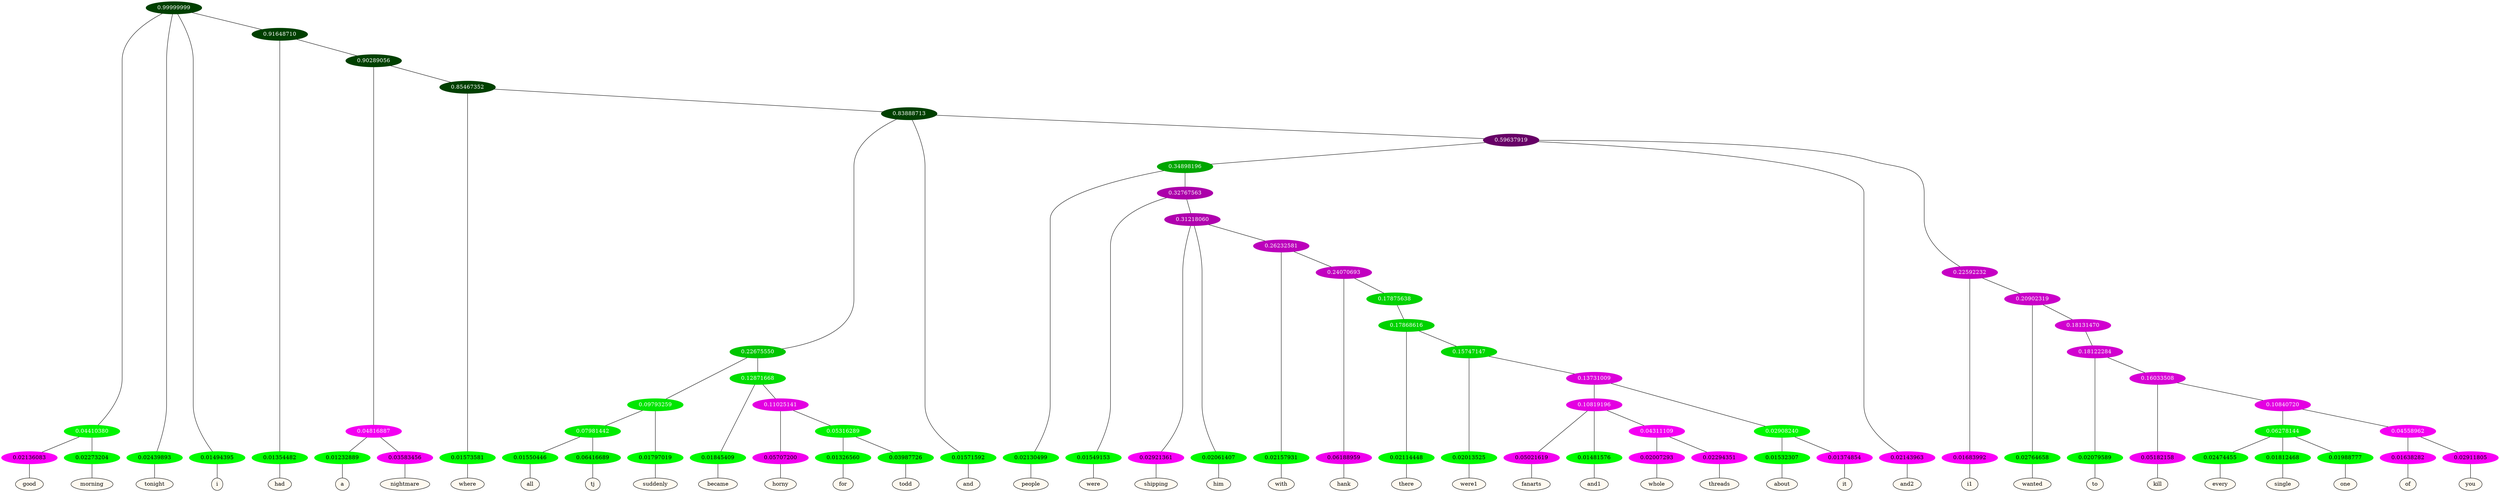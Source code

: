 graph {
	node [format=png height=0.15 nodesep=0.001 ordering=out overlap=prism overlap_scaling=0.01 ranksep=0.001 ratio=0.2 style=filled width=0.15]
	{
		rank=same
		a_w_5 [label=good color=black fillcolor=floralwhite style="filled,solid"]
		a_w_6 [label=morning color=black fillcolor=floralwhite style="filled,solid"]
		a_w_2 [label=tonight color=black fillcolor=floralwhite style="filled,solid"]
		a_w_3 [label=i color=black fillcolor=floralwhite style="filled,solid"]
		a_w_7 [label=had color=black fillcolor=floralwhite style="filled,solid"]
		a_w_11 [label=a color=black fillcolor=floralwhite style="filled,solid"]
		a_w_12 [label=nightmare color=black fillcolor=floralwhite style="filled,solid"]
		a_w_13 [label=where color=black fillcolor=floralwhite style="filled,solid"]
		a_w_31 [label=all color=black fillcolor=floralwhite style="filled,solid"]
		a_w_32 [label=tj color=black fillcolor=floralwhite style="filled,solid"]
		a_w_24 [label=suddenly color=black fillcolor=floralwhite style="filled,solid"]
		a_w_25 [label=became color=black fillcolor=floralwhite style="filled,solid"]
		a_w_33 [label=horny color=black fillcolor=floralwhite style="filled,solid"]
		a_w_39 [label=for color=black fillcolor=floralwhite style="filled,solid"]
		a_w_40 [label=todd color=black fillcolor=floralwhite style="filled,solid"]
		a_w_16 [label=and color=black fillcolor=floralwhite style="filled,solid"]
		a_w_27 [label=people color=black fillcolor=floralwhite style="filled,solid"]
		a_w_35 [label=were color=black fillcolor=floralwhite style="filled,solid"]
		a_w_41 [label=shipping color=black fillcolor=floralwhite style="filled,solid"]
		a_w_42 [label=him color=black fillcolor=floralwhite style="filled,solid"]
		a_w_45 [label=with color=black fillcolor=floralwhite style="filled,solid"]
		a_w_49 [label=hank color=black fillcolor=floralwhite style="filled,solid"]
		a_w_56 [label=there color=black fillcolor=floralwhite style="filled,solid"]
		a_w_63 [label=were1 color=black fillcolor=floralwhite style="filled,solid"]
		a_w_67 [label=fanarts color=black fillcolor=floralwhite style="filled,solid"]
		a_w_68 [label=and1 color=black fillcolor=floralwhite style="filled,solid"]
		a_w_72 [label=whole color=black fillcolor=floralwhite style="filled,solid"]
		a_w_73 [label=threads color=black fillcolor=floralwhite style="filled,solid"]
		a_w_70 [label=about color=black fillcolor=floralwhite style="filled,solid"]
		a_w_71 [label=it color=black fillcolor=floralwhite style="filled,solid"]
		a_w_21 [label=and2 color=black fillcolor=floralwhite style="filled,solid"]
		a_w_29 [label=i1 color=black fillcolor=floralwhite style="filled,solid"]
		a_w_37 [label=wanted color=black fillcolor=floralwhite style="filled,solid"]
		a_w_47 [label=to color=black fillcolor=floralwhite style="filled,solid"]
		a_w_51 [label=kill color=black fillcolor=floralwhite style="filled,solid"]
		a_w_58 [label=every color=black fillcolor=floralwhite style="filled,solid"]
		a_w_59 [label=single color=black fillcolor=floralwhite style="filled,solid"]
		a_w_60 [label=one color=black fillcolor=floralwhite style="filled,solid"]
		a_w_61 [label=of color=black fillcolor=floralwhite style="filled,solid"]
		a_w_62 [label=you color=black fillcolor=floralwhite style="filled,solid"]
	}
	a_n_5 -- a_w_5
	a_n_6 -- a_w_6
	a_n_2 -- a_w_2
	a_n_3 -- a_w_3
	a_n_7 -- a_w_7
	a_n_11 -- a_w_11
	a_n_12 -- a_w_12
	a_n_13 -- a_w_13
	a_n_31 -- a_w_31
	a_n_32 -- a_w_32
	a_n_24 -- a_w_24
	a_n_25 -- a_w_25
	a_n_33 -- a_w_33
	a_n_39 -- a_w_39
	a_n_40 -- a_w_40
	a_n_16 -- a_w_16
	a_n_27 -- a_w_27
	a_n_35 -- a_w_35
	a_n_41 -- a_w_41
	a_n_42 -- a_w_42
	a_n_45 -- a_w_45
	a_n_49 -- a_w_49
	a_n_56 -- a_w_56
	a_n_63 -- a_w_63
	a_n_67 -- a_w_67
	a_n_68 -- a_w_68
	a_n_72 -- a_w_72
	a_n_73 -- a_w_73
	a_n_70 -- a_w_70
	a_n_71 -- a_w_71
	a_n_21 -- a_w_21
	a_n_29 -- a_w_29
	a_n_37 -- a_w_37
	a_n_47 -- a_w_47
	a_n_51 -- a_w_51
	a_n_58 -- a_w_58
	a_n_59 -- a_w_59
	a_n_60 -- a_w_60
	a_n_61 -- a_w_61
	a_n_62 -- a_w_62
	{
		rank=same
		a_n_5 [label=0.02136083 color="0.835 1.000 0.979" fontcolor=black]
		a_n_6 [label=0.02273204 color="0.334 1.000 0.977" fontcolor=black]
		a_n_2 [label=0.02439893 color="0.334 1.000 0.976" fontcolor=black]
		a_n_3 [label=0.01494395 color="0.334 1.000 0.985" fontcolor=black]
		a_n_7 [label=0.01354482 color="0.334 1.000 0.986" fontcolor=black]
		a_n_11 [label=0.01232889 color="0.334 1.000 0.988" fontcolor=black]
		a_n_12 [label=0.03583456 color="0.835 1.000 0.964" fontcolor=black]
		a_n_13 [label=0.01573581 color="0.334 1.000 0.984" fontcolor=black]
		a_n_31 [label=0.01550446 color="0.334 1.000 0.984" fontcolor=black]
		a_n_32 [label=0.06416689 color="0.334 1.000 0.936" fontcolor=black]
		a_n_24 [label=0.01797019 color="0.334 1.000 0.982" fontcolor=black]
		a_n_25 [label=0.01845409 color="0.334 1.000 0.982" fontcolor=black]
		a_n_33 [label=0.05707200 color="0.835 1.000 0.943" fontcolor=black]
		a_n_39 [label=0.01326560 color="0.334 1.000 0.987" fontcolor=black]
		a_n_40 [label=0.03987726 color="0.334 1.000 0.960" fontcolor=black]
		a_n_16 [label=0.01571592 color="0.334 1.000 0.984" fontcolor=black]
		a_n_27 [label=0.02130499 color="0.334 1.000 0.979" fontcolor=black]
		a_n_35 [label=0.01549153 color="0.334 1.000 0.985" fontcolor=black]
		a_n_41 [label=0.02921361 color="0.835 1.000 0.971" fontcolor=black]
		a_n_42 [label=0.02061407 color="0.334 1.000 0.979" fontcolor=black]
		a_n_45 [label=0.02157931 color="0.334 1.000 0.978" fontcolor=black]
		a_n_49 [label=0.06188959 color="0.835 1.000 0.938" fontcolor=black]
		a_n_56 [label=0.02114448 color="0.334 1.000 0.979" fontcolor=black]
		a_n_63 [label=0.02013525 color="0.334 1.000 0.980" fontcolor=black]
		a_n_67 [label=0.05021619 color="0.835 1.000 0.950" fontcolor=black]
		a_n_68 [label=0.01481576 color="0.334 1.000 0.985" fontcolor=black]
		a_n_72 [label=0.02007293 color="0.835 1.000 0.980" fontcolor=black]
		a_n_73 [label=0.02294351 color="0.835 1.000 0.977" fontcolor=black]
		a_n_70 [label=0.01532307 color="0.334 1.000 0.985" fontcolor=black]
		a_n_71 [label=0.01374854 color="0.835 1.000 0.986" fontcolor=black]
		a_n_21 [label=0.02143963 color="0.835 1.000 0.979" fontcolor=black]
		a_n_29 [label=0.01683992 color="0.835 1.000 0.983" fontcolor=black]
		a_n_37 [label=0.02764658 color="0.334 1.000 0.972" fontcolor=black]
		a_n_47 [label=0.02079589 color="0.334 1.000 0.979" fontcolor=black]
		a_n_51 [label=0.05182158 color="0.835 1.000 0.948" fontcolor=black]
		a_n_58 [label=0.02474455 color="0.334 1.000 0.975" fontcolor=black]
		a_n_59 [label=0.01812468 color="0.334 1.000 0.982" fontcolor=black]
		a_n_60 [label=0.01988777 color="0.334 1.000 0.980" fontcolor=black]
		a_n_61 [label=0.01638282 color="0.835 1.000 0.984" fontcolor=black]
		a_n_62 [label=0.02911805 color="0.835 1.000 0.971" fontcolor=black]
	}
	a_n_0 [label=0.99999999 color="0.334 1.000 0.250" fontcolor=grey99]
	a_n_1 [label=0.04410380 color="0.334 1.000 0.956" fontcolor=grey99]
	a_n_0 -- a_n_1
	a_n_0 -- a_n_2
	a_n_0 -- a_n_3
	a_n_4 [label=0.91648710 color="0.334 1.000 0.250" fontcolor=grey99]
	a_n_0 -- a_n_4
	a_n_1 -- a_n_5
	a_n_1 -- a_n_6
	a_n_4 -- a_n_7
	a_n_8 [label=0.90289056 color="0.334 1.000 0.250" fontcolor=grey99]
	a_n_4 -- a_n_8
	a_n_9 [label=0.04816887 color="0.835 1.000 0.952" fontcolor=grey99]
	a_n_8 -- a_n_9
	a_n_10 [label=0.85467352 color="0.334 1.000 0.250" fontcolor=grey99]
	a_n_8 -- a_n_10
	a_n_9 -- a_n_11
	a_n_9 -- a_n_12
	a_n_10 -- a_n_13
	a_n_14 [label=0.83888713 color="0.334 1.000 0.250" fontcolor=grey99]
	a_n_10 -- a_n_14
	a_n_15 [label=0.22675550 color="0.334 1.000 0.773" fontcolor=grey99]
	a_n_14 -- a_n_15
	a_n_14 -- a_n_16
	a_n_17 [label=0.59637919 color="0.835 1.000 0.404" fontcolor=grey99]
	a_n_14 -- a_n_17
	a_n_18 [label=0.09793259 color="0.334 1.000 0.902" fontcolor=grey99]
	a_n_15 -- a_n_18
	a_n_19 [label=0.12871668 color="0.334 1.000 0.871" fontcolor=grey99]
	a_n_15 -- a_n_19
	a_n_20 [label=0.34898196 color="0.334 1.000 0.651" fontcolor=grey99]
	a_n_17 -- a_n_20
	a_n_17 -- a_n_21
	a_n_22 [label=0.22592232 color="0.835 1.000 0.774" fontcolor=grey99]
	a_n_17 -- a_n_22
	a_n_23 [label=0.07981442 color="0.334 1.000 0.920" fontcolor=grey99]
	a_n_18 -- a_n_23
	a_n_18 -- a_n_24
	a_n_19 -- a_n_25
	a_n_26 [label=0.11025141 color="0.835 1.000 0.890" fontcolor=grey99]
	a_n_19 -- a_n_26
	a_n_20 -- a_n_27
	a_n_28 [label=0.32767563 color="0.835 1.000 0.672" fontcolor=grey99]
	a_n_20 -- a_n_28
	a_n_22 -- a_n_29
	a_n_30 [label=0.20902319 color="0.835 1.000 0.791" fontcolor=grey99]
	a_n_22 -- a_n_30
	a_n_23 -- a_n_31
	a_n_23 -- a_n_32
	a_n_26 -- a_n_33
	a_n_34 [label=0.05316289 color="0.334 1.000 0.947" fontcolor=grey99]
	a_n_26 -- a_n_34
	a_n_28 -- a_n_35
	a_n_36 [label=0.31218060 color="0.835 1.000 0.688" fontcolor=grey99]
	a_n_28 -- a_n_36
	a_n_30 -- a_n_37
	a_n_38 [label=0.18131470 color="0.835 1.000 0.819" fontcolor=grey99]
	a_n_30 -- a_n_38
	a_n_34 -- a_n_39
	a_n_34 -- a_n_40
	a_n_36 -- a_n_41
	a_n_36 -- a_n_42
	a_n_43 [label=0.26232581 color="0.835 1.000 0.738" fontcolor=grey99]
	a_n_36 -- a_n_43
	a_n_44 [label=0.18122284 color="0.835 1.000 0.819" fontcolor=grey99]
	a_n_38 -- a_n_44
	a_n_43 -- a_n_45
	a_n_46 [label=0.24070693 color="0.835 1.000 0.759" fontcolor=grey99]
	a_n_43 -- a_n_46
	a_n_44 -- a_n_47
	a_n_48 [label=0.16033508 color="0.835 1.000 0.840" fontcolor=grey99]
	a_n_44 -- a_n_48
	a_n_46 -- a_n_49
	a_n_50 [label=0.17875638 color="0.334 1.000 0.821" fontcolor=grey99]
	a_n_46 -- a_n_50
	a_n_48 -- a_n_51
	a_n_52 [label=0.10840720 color="0.835 1.000 0.892" fontcolor=grey99]
	a_n_48 -- a_n_52
	a_n_53 [label=0.17868616 color="0.334 1.000 0.821" fontcolor=grey99]
	a_n_50 -- a_n_53
	a_n_54 [label=0.06278144 color="0.334 1.000 0.937" fontcolor=grey99]
	a_n_52 -- a_n_54
	a_n_55 [label=0.04558962 color="0.835 1.000 0.954" fontcolor=grey99]
	a_n_52 -- a_n_55
	a_n_53 -- a_n_56
	a_n_57 [label=0.15747147 color="0.334 1.000 0.843" fontcolor=grey99]
	a_n_53 -- a_n_57
	a_n_54 -- a_n_58
	a_n_54 -- a_n_59
	a_n_54 -- a_n_60
	a_n_55 -- a_n_61
	a_n_55 -- a_n_62
	a_n_57 -- a_n_63
	a_n_64 [label=0.13731009 color="0.835 1.000 0.863" fontcolor=grey99]
	a_n_57 -- a_n_64
	a_n_65 [label=0.10819196 color="0.835 1.000 0.892" fontcolor=grey99]
	a_n_64 -- a_n_65
	a_n_66 [label=0.02908240 color="0.334 1.000 0.971" fontcolor=grey99]
	a_n_64 -- a_n_66
	a_n_65 -- a_n_67
	a_n_65 -- a_n_68
	a_n_69 [label=0.04311109 color="0.835 1.000 0.957" fontcolor=grey99]
	a_n_65 -- a_n_69
	a_n_66 -- a_n_70
	a_n_66 -- a_n_71
	a_n_69 -- a_n_72
	a_n_69 -- a_n_73
}
